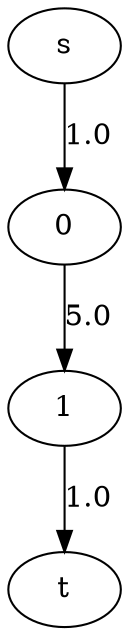 ## Jagadeesh Vasudevamurthy ####
digraph g {
    "s";
    "s" -> "0" [label="1.0"];
    "0";
    "0" -> "1" [label="5.0"];
    "1";
    "1" -> "t" [label="1.0"];
    "t";
}
